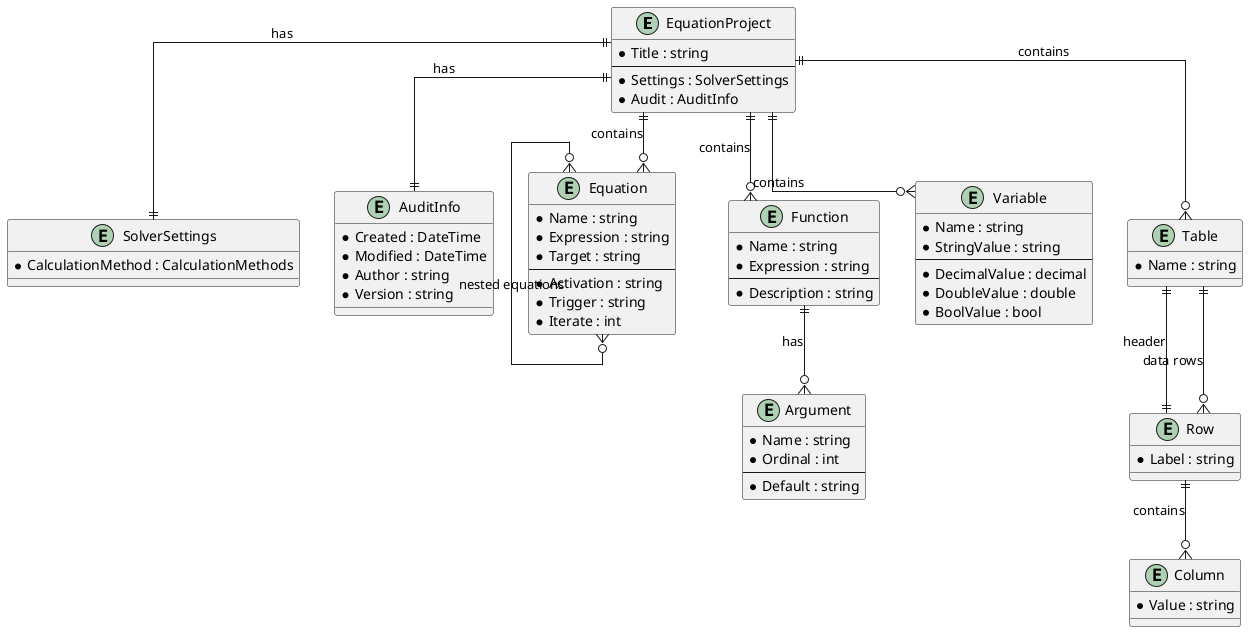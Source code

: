@startuml EquationSolver Entity Relationship Diagram

skinparam entityBackgroundColor LightBlue
skinparam entityBorderColor DarkBlue
skinparam linetype ortho

entity "EquationProject" as project {
  * Title : string
  --
  * Settings : SolverSettings
  * Audit : AuditInfo
}

entity "SolverSettings" as settings {
  * CalculationMethod : CalculationMethods
}

entity "AuditInfo" as audit {
  * Created : DateTime
  * Modified : DateTime
  * Author : string
  * Version : string
}

entity "Equation" as equation {
  * Name : string
  * Expression : string
  * Target : string
  --
  * Activation : string
  * Trigger : string
  * Iterate : int
}

entity "Function" as function {
  * Name : string
  * Expression : string
  --
  * Description : string
}

entity "Argument" as argument {
  * Name : string
  * Ordinal : int
  --
  * Default : string
}

entity "Variable" as variable {
  * Name : string
  * StringValue : string
  --
  * DecimalValue : decimal
  * DoubleValue : double
  * BoolValue : bool
}

entity "Table" as table {
  * Name : string
}

entity "Row" as row {
  * Label : string
}

entity "Column" as column {
  * Value : string
}

project ||--o{ equation : contains
project ||--o{ function : contains
project ||--o{ variable : contains
project ||--o{ table : contains
project ||--|| settings : has
project ||--|| audit : has

function ||--o{ argument : has

equation }o--o{ equation : nested equations

table ||--|| row : header
table ||--o{ row : data rows
row ||--o{ column : contains

@enduml